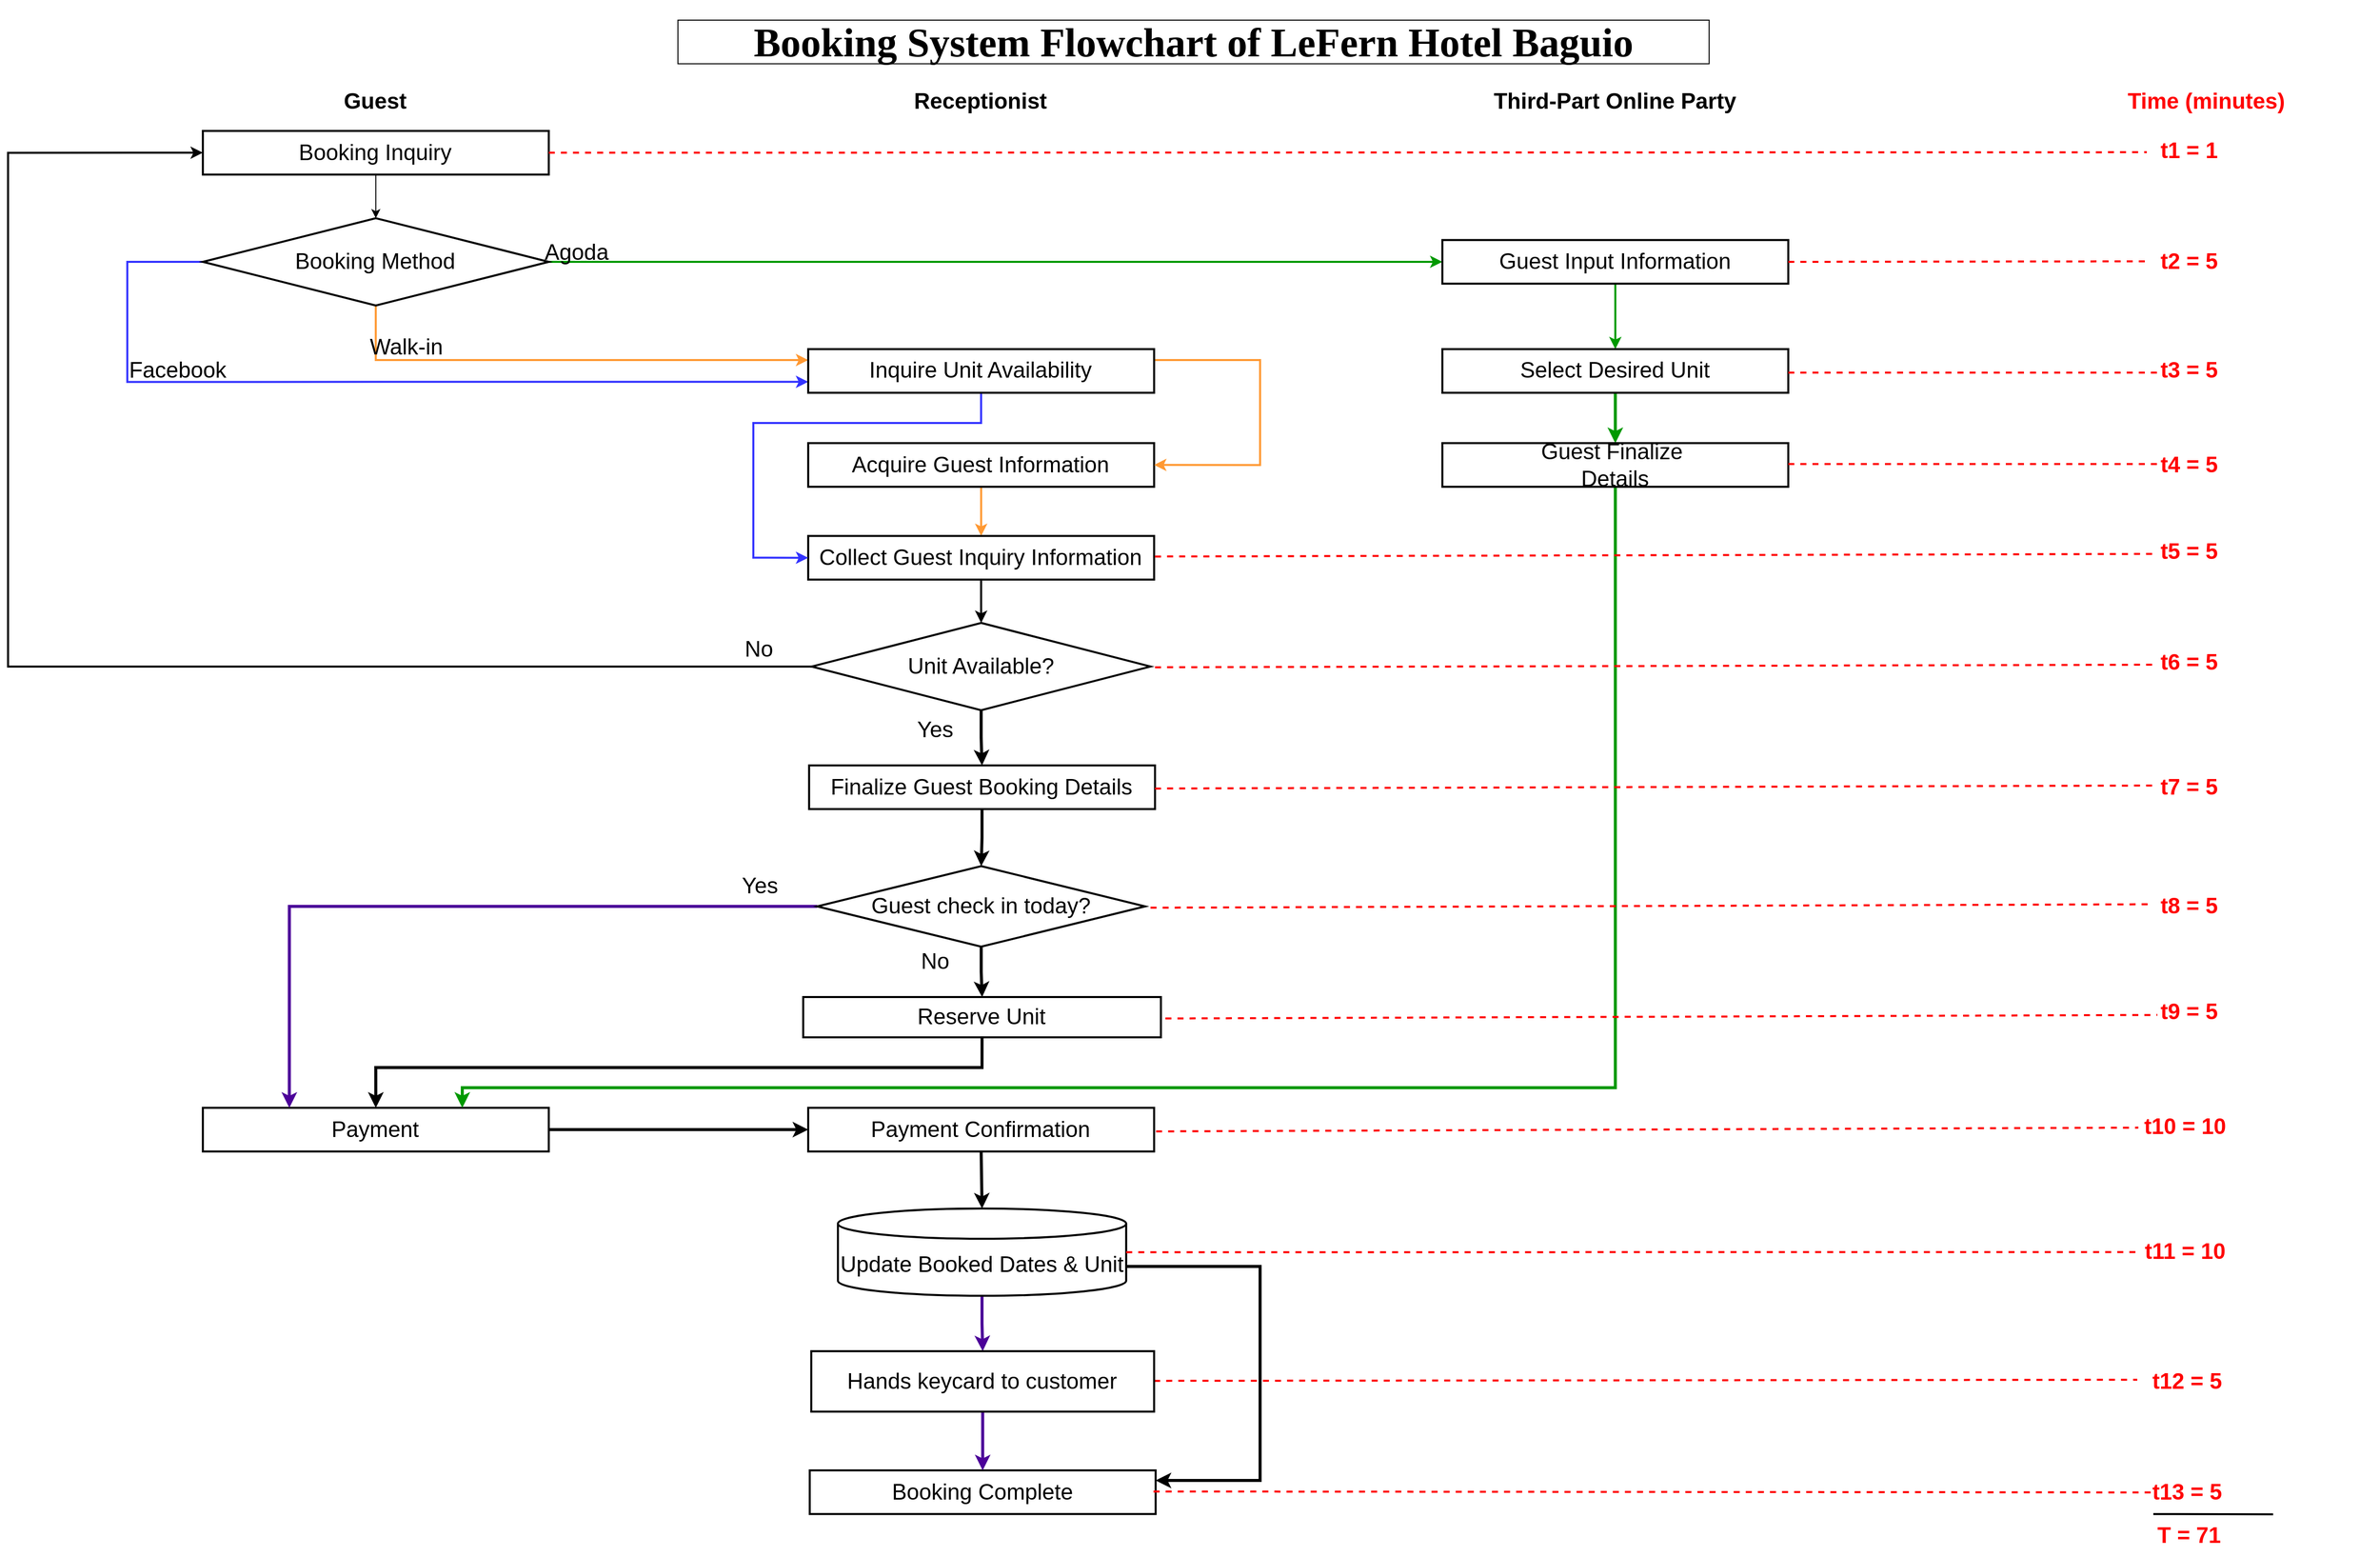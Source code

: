 <mxfile version="28.0.6">
  <diagram name="Page-1" id="Jzcs6xe4tkx_1wj60qTc">
    <mxGraphModel dx="3728" dy="3501" grid="1" gridSize="10" guides="1" tooltips="1" connect="1" arrows="1" fold="1" page="1" pageScale="1" pageWidth="827" pageHeight="1169" math="0" shadow="0">
      <root>
        <mxCell id="0" />
        <mxCell id="1" parent="0" />
        <mxCell id="qPNzb-0w08D9c8R-QPfm-122" value="" style="group;fontSize=22;" vertex="1" connectable="0" parent="1">
          <mxGeometry x="46" y="-1160" width="2354" height="1545" as="geometry" />
        </mxCell>
        <mxCell id="JCvha5B-mu45JHcWkv43-71" value="" style="edgeStyle=orthogonalEdgeStyle;rounded=0;orthogonalLoop=1;jettySize=auto;html=1;fontSize=22;strokeWidth=3;" parent="qPNzb-0w08D9c8R-QPfm-122" source="JCvha5B-mu45JHcWkv43-67" target="JCvha5B-mu45JHcWkv43-70" edge="1">
          <mxGeometry relative="1" as="geometry" />
        </mxCell>
        <mxCell id="JCvha5B-mu45JHcWkv43-67" value="Payment" style="whiteSpace=wrap;html=1;fontSize=22;container=0;strokeWidth=2;" parent="qPNzb-0w08D9c8R-QPfm-122" vertex="1">
          <mxGeometry x="193.416" y="1100" width="343.438" height="43.333" as="geometry" />
        </mxCell>
        <mxCell id="JCvha5B-mu45JHcWkv43-70" value="Payment Confirmation" style="whiteSpace=wrap;html=1;fontSize=22;container=0;strokeWidth=2;" parent="qPNzb-0w08D9c8R-QPfm-122" vertex="1">
          <mxGeometry x="794.432" y="1100" width="343.438" height="43.333" as="geometry" />
        </mxCell>
        <mxCell id="qPNzb-0w08D9c8R-QPfm-115" value="" style="edgeStyle=orthogonalEdgeStyle;rounded=0;orthogonalLoop=1;jettySize=auto;html=1;strokeColor=#4C0099;strokeWidth=3;fontSize=22;" edge="1" parent="qPNzb-0w08D9c8R-QPfm-122" source="JCvha5B-mu45JHcWkv43-72" target="qPNzb-0w08D9c8R-QPfm-114">
          <mxGeometry relative="1" as="geometry" />
        </mxCell>
        <mxCell id="qPNzb-0w08D9c8R-QPfm-117" style="edgeStyle=orthogonalEdgeStyle;rounded=0;orthogonalLoop=1;jettySize=auto;html=1;entryX=1;entryY=0.25;entryDx=0;entryDy=0;strokeWidth=3;exitX=1;exitY=0;exitDx=0;exitDy=57.5;exitPerimeter=0;fontSize=22;" edge="1" parent="qPNzb-0w08D9c8R-QPfm-122" source="JCvha5B-mu45JHcWkv43-72" target="JCvha5B-mu45JHcWkv43-74">
          <mxGeometry relative="1" as="geometry">
            <Array as="points">
              <mxPoint x="1243.114" y="1258" />
              <mxPoint x="1243.114" y="1470" />
              <mxPoint x="1139.522" y="1470" />
            </Array>
          </mxGeometry>
        </mxCell>
        <mxCell id="JCvha5B-mu45JHcWkv43-72" value="Update Booked Dates &amp;amp; Unit" style="shape=cylinder3;whiteSpace=wrap;html=1;boundedLbl=1;backgroundOutline=1;size=15;fontSize=22;container=0;strokeWidth=2;" parent="qPNzb-0w08D9c8R-QPfm-122" vertex="1">
          <mxGeometry x="823.94" y="1199.997" width="286.198" height="86.667" as="geometry" />
        </mxCell>
        <mxCell id="JCvha5B-mu45JHcWkv43-73" value="" style="edgeStyle=none;orthogonalLoop=1;jettySize=auto;html=1;rounded=0;entryX=0.5;entryY=0;entryDx=0;entryDy=0;entryPerimeter=0;exitX=0.5;exitY=1;exitDx=0;exitDy=0;fontSize=22;strokeWidth=3;" parent="qPNzb-0w08D9c8R-QPfm-122" source="JCvha5B-mu45JHcWkv43-70" target="JCvha5B-mu45JHcWkv43-72" edge="1">
          <mxGeometry width="80" relative="1" as="geometry">
            <mxPoint x="1262.174" y="1127.5" as="sourcePoint" />
            <mxPoint x="1491.133" y="1127.5" as="targetPoint" />
            <Array as="points" />
          </mxGeometry>
        </mxCell>
        <mxCell id="JCvha5B-mu45JHcWkv43-74" value="Booking Complete" style="whiteSpace=wrap;html=1;fontSize=22;container=0;strokeWidth=2;" parent="qPNzb-0w08D9c8R-QPfm-122" vertex="1">
          <mxGeometry x="795.951" y="1459.997" width="343.438" height="43.333" as="geometry" />
        </mxCell>
        <mxCell id="JCvha5B-mu45JHcWkv43-3" value="&lt;b style=&quot;font-family: &amp;quot;Times New Roman&amp;quot;; text-wrap-mode: nowrap;&quot;&gt;&lt;font&gt;Booking System Flowchart of LeFern Hotel Baguio&lt;/font&gt;&lt;/b&gt;" style="whiteSpace=wrap;html=1;fontSize=40;container=0;" parent="qPNzb-0w08D9c8R-QPfm-122" vertex="1">
          <mxGeometry x="665.1" y="20" width="1023.8" height="43.33" as="geometry" />
        </mxCell>
        <mxCell id="JCvha5B-mu45JHcWkv43-6" value="&lt;b&gt;Guest&lt;/b&gt;" style="whiteSpace=wrap;html=1;strokeColor=none;fillColor=none;fontSize=22;container=0;" parent="qPNzb-0w08D9c8R-QPfm-122" vertex="1">
          <mxGeometry x="193.416" y="90.003" width="343.438" height="21.667" as="geometry" />
        </mxCell>
        <mxCell id="JCvha5B-mu45JHcWkv43-7" value="&lt;b&gt;&lt;font style=&quot;color: light-dark(rgb(255, 0, 0), rgb(237, 237, 237));&quot;&gt;Time (minutes)&lt;/font&gt;&lt;/b&gt;" style="whiteSpace=wrap;html=1;strokeColor=none;fillColor=none;fontSize=22;container=0;" parent="qPNzb-0w08D9c8R-QPfm-122" vertex="1">
          <mxGeometry x="2010.562" y="90.003" width="343.438" height="21.667" as="geometry" />
        </mxCell>
        <mxCell id="JCvha5B-mu45JHcWkv43-8" value="&lt;b&gt;Receptionist&lt;/b&gt;" style="whiteSpace=wrap;html=1;strokeColor=none;fillColor=none;fontSize=22;container=0;" parent="qPNzb-0w08D9c8R-QPfm-122" vertex="1">
          <mxGeometry x="794.432" y="90.003" width="343.438" height="21.667" as="geometry" />
        </mxCell>
        <mxCell id="JCvha5B-mu45JHcWkv43-9" value="&lt;b&gt;Third-Part Online Party&lt;/b&gt;" style="whiteSpace=wrap;html=1;strokeColor=none;fillColor=none;fontSize=22;container=0;" parent="qPNzb-0w08D9c8R-QPfm-122" vertex="1">
          <mxGeometry x="1395.448" y="90.003" width="400.677" height="21.667" as="geometry" />
        </mxCell>
        <mxCell id="JCvha5B-mu45JHcWkv43-15" value="" style="edgeStyle=orthogonalEdgeStyle;rounded=0;orthogonalLoop=1;jettySize=auto;html=1;fontSize=22;" parent="qPNzb-0w08D9c8R-QPfm-122" source="JCvha5B-mu45JHcWkv43-11" target="JCvha5B-mu45JHcWkv43-14" edge="1">
          <mxGeometry relative="1" as="geometry" />
        </mxCell>
        <mxCell id="JCvha5B-mu45JHcWkv43-11" value="Booking Inquiry" style="whiteSpace=wrap;html=1;fontSize=22;container=0;strokeWidth=2;" parent="qPNzb-0w08D9c8R-QPfm-122" vertex="1">
          <mxGeometry x="193.416" y="130" width="343.438" height="43.333" as="geometry" />
        </mxCell>
        <mxCell id="JCvha5B-mu45JHcWkv43-17" value="" style="edgeStyle=orthogonalEdgeStyle;rounded=0;orthogonalLoop=1;jettySize=auto;html=1;fontSize=22;strokeColor=#009900;strokeWidth=2;" parent="qPNzb-0w08D9c8R-QPfm-122" source="JCvha5B-mu45JHcWkv43-14" target="JCvha5B-mu45JHcWkv43-16" edge="1">
          <mxGeometry relative="1" as="geometry" />
        </mxCell>
        <mxCell id="qPNzb-0w08D9c8R-QPfm-84" style="edgeStyle=orthogonalEdgeStyle;rounded=0;orthogonalLoop=1;jettySize=auto;html=1;entryX=0;entryY=0.75;entryDx=0;entryDy=0;strokeColor=#3333FF;strokeWidth=2;fontSize=22;" edge="1" parent="qPNzb-0w08D9c8R-QPfm-122" source="JCvha5B-mu45JHcWkv43-14" target="JCvha5B-mu45JHcWkv43-33">
          <mxGeometry relative="1" as="geometry">
            <Array as="points">
              <mxPoint x="118.392" y="260" />
              <mxPoint x="118.392" y="379" />
            </Array>
          </mxGeometry>
        </mxCell>
        <mxCell id="qPNzb-0w08D9c8R-QPfm-85" style="edgeStyle=orthogonalEdgeStyle;rounded=0;orthogonalLoop=1;jettySize=auto;html=1;entryX=0;entryY=0.25;entryDx=0;entryDy=0;strokeColor=light-dark(#FF9933,#EDEDED);strokeWidth=2;fontSize=22;" edge="1" parent="qPNzb-0w08D9c8R-QPfm-122" source="JCvha5B-mu45JHcWkv43-14" target="JCvha5B-mu45JHcWkv43-33">
          <mxGeometry relative="1" as="geometry">
            <Array as="points">
              <mxPoint x="365.535" y="357" />
            </Array>
          </mxGeometry>
        </mxCell>
        <mxCell id="JCvha5B-mu45JHcWkv43-14" value="Booking Method" style="rhombus;whiteSpace=wrap;html=1;fontSize=22;container=0;strokeWidth=2;" parent="qPNzb-0w08D9c8R-QPfm-122" vertex="1">
          <mxGeometry x="193.416" y="216.667" width="343.438" height="86.667" as="geometry" />
        </mxCell>
        <mxCell id="JCvha5B-mu45JHcWkv43-19" value="" style="edgeStyle=orthogonalEdgeStyle;rounded=0;orthogonalLoop=1;jettySize=auto;html=1;fontSize=22;strokeWidth=2;strokeColor=#009900;" parent="qPNzb-0w08D9c8R-QPfm-122" source="JCvha5B-mu45JHcWkv43-16" target="JCvha5B-mu45JHcWkv43-18" edge="1">
          <mxGeometry relative="1" as="geometry" />
        </mxCell>
        <mxCell id="JCvha5B-mu45JHcWkv43-16" value="Guest Input Information" style="whiteSpace=wrap;html=1;fontSize=22;container=0;strokeWidth=2;" parent="qPNzb-0w08D9c8R-QPfm-122" vertex="1">
          <mxGeometry x="1424.068" y="238.333" width="343.438" height="43.333" as="geometry" />
        </mxCell>
        <mxCell id="JCvha5B-mu45JHcWkv43-21" value="" style="edgeStyle=orthogonalEdgeStyle;rounded=0;orthogonalLoop=1;jettySize=auto;html=1;fontSize=22;strokeWidth=3;strokeColor=#009900;" parent="qPNzb-0w08D9c8R-QPfm-122" source="JCvha5B-mu45JHcWkv43-18" target="JCvha5B-mu45JHcWkv43-20" edge="1">
          <mxGeometry relative="1" as="geometry" />
        </mxCell>
        <mxCell id="JCvha5B-mu45JHcWkv43-18" value="Select Desired Unit" style="whiteSpace=wrap;html=1;fontSize=22;container=0;strokeWidth=2;" parent="qPNzb-0w08D9c8R-QPfm-122" vertex="1">
          <mxGeometry x="1424.068" y="346.667" width="343.438" height="43.333" as="geometry" />
        </mxCell>
        <mxCell id="qPNzb-0w08D9c8R-QPfm-92" style="edgeStyle=orthogonalEdgeStyle;rounded=0;orthogonalLoop=1;jettySize=auto;html=1;entryX=0.75;entryY=0;entryDx=0;entryDy=0;strokeWidth=3;strokeColor=#009900;fontSize=22;" edge="1" parent="qPNzb-0w08D9c8R-QPfm-122" source="JCvha5B-mu45JHcWkv43-20" target="JCvha5B-mu45JHcWkv43-67">
          <mxGeometry relative="1" as="geometry">
            <Array as="points">
              <mxPoint x="1595.33" y="1080" />
              <mxPoint x="451.369" y="1080" />
            </Array>
          </mxGeometry>
        </mxCell>
        <mxCell id="JCvha5B-mu45JHcWkv43-20" value="Guest Finalize&amp;nbsp;&lt;div&gt;Details&lt;/div&gt;" style="whiteSpace=wrap;html=1;fontSize=22;container=0;strokeWidth=2;" parent="qPNzb-0w08D9c8R-QPfm-122" vertex="1">
          <mxGeometry x="1424.068" y="440.003" width="343.438" height="43.333" as="geometry" />
        </mxCell>
        <mxCell id="JCvha5B-mu45JHcWkv43-27" value="Agoda" style="text;html=1;align=center;verticalAlign=middle;resizable=0;points=[];autosize=1;strokeColor=none;fillColor=none;fontSize=22;container=0;" parent="qPNzb-0w08D9c8R-QPfm-122" vertex="1">
          <mxGeometry x="519.454" y="231.167" width="90" height="40" as="geometry" />
        </mxCell>
        <mxCell id="JCvha5B-mu45JHcWkv43-28" value="Walk-in" style="text;html=1;align=center;verticalAlign=middle;resizable=0;points=[];autosize=1;strokeColor=none;fillColor=none;fontSize=22;container=0;" parent="qPNzb-0w08D9c8R-QPfm-122" vertex="1">
          <mxGeometry x="345.175" y="325.003" width="100" height="40" as="geometry" />
        </mxCell>
        <mxCell id="JCvha5B-mu45JHcWkv43-35" value="Facebook" style="text;html=1;align=center;verticalAlign=middle;resizable=0;points=[];autosize=1;strokeColor=none;fillColor=none;fontSize=22;container=0;" parent="qPNzb-0w08D9c8R-QPfm-122" vertex="1">
          <mxGeometry x="108.389" y="348.33" width="120" height="40" as="geometry" />
        </mxCell>
        <mxCell id="JCvha5B-mu45JHcWkv43-42" value="" style="edgeStyle=orthogonalEdgeStyle;rounded=0;orthogonalLoop=1;jettySize=auto;html=1;fontSize=22;strokeWidth=2;strokeColor=#FF9933;" parent="qPNzb-0w08D9c8R-QPfm-122" source="JCvha5B-mu45JHcWkv43-36" target="JCvha5B-mu45JHcWkv43-41" edge="1">
          <mxGeometry relative="1" as="geometry" />
        </mxCell>
        <mxCell id="JCvha5B-mu45JHcWkv43-36" value="Acquire Guest Information" style="whiteSpace=wrap;html=1;fontSize=22;container=0;strokeWidth=2;" parent="qPNzb-0w08D9c8R-QPfm-122" vertex="1">
          <mxGeometry x="794.432" y="440" width="343.438" height="43.333" as="geometry" />
        </mxCell>
        <mxCell id="JCvha5B-mu45JHcWkv43-56" value="" style="edgeStyle=orthogonalEdgeStyle;rounded=0;orthogonalLoop=1;jettySize=auto;html=1;fontSize=22;strokeWidth=2;" parent="qPNzb-0w08D9c8R-QPfm-122" source="JCvha5B-mu45JHcWkv43-41" target="JCvha5B-mu45JHcWkv43-55" edge="1">
          <mxGeometry relative="1" as="geometry" />
        </mxCell>
        <mxCell id="JCvha5B-mu45JHcWkv43-41" value="Collect Guest Inquiry Information" style="whiteSpace=wrap;html=1;fontSize=22;container=0;strokeWidth=2;" parent="qPNzb-0w08D9c8R-QPfm-122" vertex="1">
          <mxGeometry x="794.432" y="532.167" width="343.438" height="43.333" as="geometry" />
        </mxCell>
        <mxCell id="qPNzb-0w08D9c8R-QPfm-86" style="edgeStyle=orthogonalEdgeStyle;rounded=0;orthogonalLoop=1;jettySize=auto;html=1;entryX=0;entryY=0.5;entryDx=0;entryDy=0;strokeWidth=2;strokeColor=#3333FF;fontSize=22;" edge="1" parent="qPNzb-0w08D9c8R-QPfm-122" source="JCvha5B-mu45JHcWkv43-33" target="JCvha5B-mu45JHcWkv43-41">
          <mxGeometry relative="1" as="geometry">
            <Array as="points">
              <mxPoint x="966.373" y="420" />
              <mxPoint x="739.949" y="420" />
              <mxPoint x="739.949" y="554" />
            </Array>
          </mxGeometry>
        </mxCell>
        <mxCell id="qPNzb-0w08D9c8R-QPfm-87" style="edgeStyle=orthogonalEdgeStyle;rounded=0;orthogonalLoop=1;jettySize=auto;html=1;exitX=1;exitY=0.25;exitDx=0;exitDy=0;entryX=1;entryY=0.5;entryDx=0;entryDy=0;strokeColor=light-dark(#FF9933,#EDEDED);strokeWidth=2;fontSize=22;" edge="1" parent="qPNzb-0w08D9c8R-QPfm-122" source="JCvha5B-mu45JHcWkv43-33" target="JCvha5B-mu45JHcWkv43-36">
          <mxGeometry relative="1" as="geometry">
            <Array as="points">
              <mxPoint x="1243.114" y="358" />
              <mxPoint x="1243.114" y="462" />
            </Array>
          </mxGeometry>
        </mxCell>
        <mxCell id="JCvha5B-mu45JHcWkv43-33" value="Inquire Unit Availability" style="whiteSpace=wrap;html=1;fontSize=22;container=0;strokeWidth=2;" parent="qPNzb-0w08D9c8R-QPfm-122" vertex="1">
          <mxGeometry x="794.432" y="346.663" width="343.438" height="43.333" as="geometry" />
        </mxCell>
        <mxCell id="JCvha5B-mu45JHcWkv43-64" value="" style="edgeStyle=orthogonalEdgeStyle;rounded=0;orthogonalLoop=1;jettySize=auto;html=1;fontSize=22;strokeWidth=3;" parent="qPNzb-0w08D9c8R-QPfm-122" source="JCvha5B-mu45JHcWkv43-55" target="JCvha5B-mu45JHcWkv43-63" edge="1">
          <mxGeometry relative="1" as="geometry" />
        </mxCell>
        <mxCell id="qPNzb-0w08D9c8R-QPfm-94" style="edgeStyle=orthogonalEdgeStyle;rounded=0;orthogonalLoop=1;jettySize=auto;html=1;entryX=0;entryY=0.5;entryDx=0;entryDy=0;strokeWidth=2;fontSize=22;" edge="1" parent="qPNzb-0w08D9c8R-QPfm-122" source="JCvha5B-mu45JHcWkv43-55" target="JCvha5B-mu45JHcWkv43-11">
          <mxGeometry relative="1" as="geometry">
            <Array as="points">
              <mxPoint y="661" />
              <mxPoint y="152" />
            </Array>
          </mxGeometry>
        </mxCell>
        <mxCell id="JCvha5B-mu45JHcWkv43-55" value="Unit Available?" style="rhombus;whiteSpace=wrap;html=1;fontSize=22;container=0;strokeWidth=2;" parent="qPNzb-0w08D9c8R-QPfm-122" vertex="1">
          <mxGeometry x="798.009" y="618.503" width="336.283" height="86.667" as="geometry" />
        </mxCell>
        <mxCell id="qPNzb-0w08D9c8R-QPfm-3" value="" style="edgeStyle=orthogonalEdgeStyle;rounded=0;orthogonalLoop=1;jettySize=auto;html=1;fontSize=22;strokeWidth=3;" edge="1" parent="qPNzb-0w08D9c8R-QPfm-122" source="JCvha5B-mu45JHcWkv43-63" target="qPNzb-0w08D9c8R-QPfm-2">
          <mxGeometry relative="1" as="geometry" />
        </mxCell>
        <mxCell id="JCvha5B-mu45JHcWkv43-63" value="Finalize Guest Booking Details" style="whiteSpace=wrap;html=1;fontSize=22;container=0;strokeWidth=2;" parent="qPNzb-0w08D9c8R-QPfm-122" vertex="1">
          <mxGeometry x="795.32" y="760.003" width="343.438" height="43.333" as="geometry" />
        </mxCell>
        <mxCell id="JCvha5B-mu45JHcWkv43-65" value="Yes" style="text;html=1;align=center;verticalAlign=middle;resizable=0;points=[];autosize=1;strokeColor=none;fillColor=none;fontSize=22;container=0;" parent="qPNzb-0w08D9c8R-QPfm-122" vertex="1">
          <mxGeometry x="890.343" y="705" width="60" height="40" as="geometry" />
        </mxCell>
        <mxCell id="xt7HUY4mWSCbLze2-TeH-1" value="" style="endArrow=none;dashed=1;html=1;rounded=0;strokeColor=#FF0000;fontSize=22;strokeWidth=2;entryX=-0.025;entryY=0.519;entryDx=0;entryDy=0;entryPerimeter=0;" parent="qPNzb-0w08D9c8R-QPfm-122" edge="1" target="xt7HUY4mWSCbLze2-TeH-2">
          <mxGeometry width="50" height="50" relative="1" as="geometry">
            <mxPoint x="536.853" y="151.667" as="sourcePoint" />
            <mxPoint x="2139.563" y="151.667" as="targetPoint" />
          </mxGeometry>
        </mxCell>
        <mxCell id="xt7HUY4mWSCbLze2-TeH-2" value="t1 = 1" style="text;html=1;align=center;verticalAlign=middle;resizable=0;points=[];autosize=1;strokeColor=none;fillColor=none;fontColor=#FF0000;fontSize=22;container=0;fontStyle=1" parent="qPNzb-0w08D9c8R-QPfm-122" vertex="1">
          <mxGeometry x="2125.488" y="130.417" width="80" height="40" as="geometry" />
        </mxCell>
        <mxCell id="qPNzb-0w08D9c8R-QPfm-4" style="edgeStyle=orthogonalEdgeStyle;rounded=0;orthogonalLoop=1;jettySize=auto;html=1;entryX=0.25;entryY=0;entryDx=0;entryDy=0;fontSize=22;strokeWidth=3;strokeColor=#4C0099;" edge="1" parent="qPNzb-0w08D9c8R-QPfm-122" source="qPNzb-0w08D9c8R-QPfm-2" target="JCvha5B-mu45JHcWkv43-67">
          <mxGeometry relative="1" as="geometry" />
        </mxCell>
        <mxCell id="qPNzb-0w08D9c8R-QPfm-5" value="Yes" style="edgeLabel;html=1;align=center;verticalAlign=middle;resizable=0;points=[];fontSize=22;" vertex="1" connectable="0" parent="qPNzb-0w08D9c8R-QPfm-4">
          <mxGeometry x="-0.587" y="1" relative="1" as="geometry">
            <mxPoint x="92" y="-21" as="offset" />
          </mxGeometry>
        </mxCell>
        <mxCell id="qPNzb-0w08D9c8R-QPfm-7" value="" style="edgeStyle=orthogonalEdgeStyle;rounded=0;orthogonalLoop=1;jettySize=auto;html=1;fontSize=22;strokeWidth=3;" edge="1" parent="qPNzb-0w08D9c8R-QPfm-122" source="qPNzb-0w08D9c8R-QPfm-2" target="qPNzb-0w08D9c8R-QPfm-6">
          <mxGeometry relative="1" as="geometry" />
        </mxCell>
        <mxCell id="qPNzb-0w08D9c8R-QPfm-2" value="Guest check in today?" style="rhombus;whiteSpace=wrap;html=1;fontSize=22;strokeWidth=2;" vertex="1" parent="qPNzb-0w08D9c8R-QPfm-122">
          <mxGeometry x="803.363" y="860" width="325.578" height="80" as="geometry" />
        </mxCell>
        <mxCell id="qPNzb-0w08D9c8R-QPfm-9" style="edgeStyle=orthogonalEdgeStyle;rounded=0;orthogonalLoop=1;jettySize=auto;html=1;entryX=0.5;entryY=0;entryDx=0;entryDy=0;exitX=0.5;exitY=1;exitDx=0;exitDy=0;fontSize=22;strokeWidth=3;" edge="1" parent="qPNzb-0w08D9c8R-QPfm-122" source="qPNzb-0w08D9c8R-QPfm-6" target="JCvha5B-mu45JHcWkv43-67">
          <mxGeometry relative="1" as="geometry">
            <Array as="points">
              <mxPoint x="967.853" y="1060" />
              <mxPoint x="365.535" y="1060" />
            </Array>
          </mxGeometry>
        </mxCell>
        <mxCell id="qPNzb-0w08D9c8R-QPfm-6" value="Reserve Unit" style="whiteSpace=wrap;html=1;fontSize=22;strokeWidth=2;" vertex="1" parent="qPNzb-0w08D9c8R-QPfm-122">
          <mxGeometry x="789.452" y="990" width="355.176" height="40" as="geometry" />
        </mxCell>
        <mxCell id="qPNzb-0w08D9c8R-QPfm-8" value="No" style="text;html=1;align=center;verticalAlign=middle;resizable=0;points=[];autosize=1;strokeColor=none;fillColor=none;fontSize=22;" vertex="1" parent="qPNzb-0w08D9c8R-QPfm-122">
          <mxGeometry x="895.338" y="935" width="50" height="40" as="geometry" />
        </mxCell>
        <mxCell id="qPNzb-0w08D9c8R-QPfm-11" value="" style="endArrow=none;dashed=1;html=1;rounded=0;exitX=1;exitY=0.5;exitDx=0;exitDy=0;fontColor=#FF0000;strokeColor=light-dark(#ff0000, #ededed);fontSize=22;strokeWidth=2;entryX=-0.004;entryY=0.487;entryDx=0;entryDy=0;entryPerimeter=0;" edge="1" parent="qPNzb-0w08D9c8R-QPfm-122" source="JCvha5B-mu45JHcWkv43-16" target="qPNzb-0w08D9c8R-QPfm-81">
          <mxGeometry width="50" height="50" relative="1" as="geometry">
            <mxPoint x="1766.998" y="260" as="sourcePoint" />
            <mxPoint x="2136.973" y="260" as="targetPoint" />
          </mxGeometry>
        </mxCell>
        <mxCell id="qPNzb-0w08D9c8R-QPfm-81" value="&lt;b&gt;t2 = 5&lt;/b&gt;" style="text;html=1;align=center;verticalAlign=middle;resizable=0;points=[];autosize=1;strokeColor=none;fillColor=none;fontColor=#FF0000;fontSize=22;container=0;" vertex="1" parent="qPNzb-0w08D9c8R-QPfm-122">
          <mxGeometry x="2125.491" y="240" width="80" height="40" as="geometry" />
        </mxCell>
        <mxCell id="qPNzb-0w08D9c8R-QPfm-82" value="" style="endArrow=none;dashed=1;html=1;rounded=0;exitX=1;exitY=0.5;exitDx=0;exitDy=0;fontColor=#FF0000;strokeColor=light-dark(#ff0000, #ededed);fontSize=22;strokeWidth=2;" edge="1" parent="qPNzb-0w08D9c8R-QPfm-122">
          <mxGeometry width="50" height="50" relative="1" as="geometry">
            <mxPoint x="1767.502" y="370" as="sourcePoint" />
            <mxPoint x="2137.476" y="370" as="targetPoint" />
          </mxGeometry>
        </mxCell>
        <mxCell id="qPNzb-0w08D9c8R-QPfm-83" value="&lt;b&gt;t3 = 5&lt;/b&gt;" style="text;html=1;align=center;verticalAlign=middle;resizable=0;points=[];autosize=1;strokeColor=none;fillColor=none;fontColor=#FF0000;fontSize=22;container=0;" vertex="1" parent="qPNzb-0w08D9c8R-QPfm-122">
          <mxGeometry x="2125.491" y="348.33" width="80" height="40" as="geometry" />
        </mxCell>
        <mxCell id="JCvha5B-mu45JHcWkv43-62" value="No" style="text;html=1;align=center;verticalAlign=middle;resizable=0;points=[];autosize=1;strokeColor=none;fillColor=none;fontSize=22;container=0;" parent="qPNzb-0w08D9c8R-QPfm-122" vertex="1">
          <mxGeometry x="720.443" y="624.997" width="50" height="40" as="geometry" />
        </mxCell>
        <mxCell id="qPNzb-0w08D9c8R-QPfm-95" value="" style="endArrow=none;dashed=1;html=1;rounded=0;exitX=1;exitY=0.5;exitDx=0;exitDy=0;fontColor=#FF0000;strokeColor=light-dark(#ff0000, #ededed);fontSize=22;strokeWidth=2;" edge="1" parent="qPNzb-0w08D9c8R-QPfm-122">
          <mxGeometry width="50" height="50" relative="1" as="geometry">
            <mxPoint x="1767.502" y="460.76" as="sourcePoint" />
            <mxPoint x="2137.476" y="460.76" as="targetPoint" />
          </mxGeometry>
        </mxCell>
        <mxCell id="qPNzb-0w08D9c8R-QPfm-96" value="&lt;b&gt;t4 = 5&lt;/b&gt;" style="text;html=1;align=center;verticalAlign=middle;resizable=0;points=[];autosize=1;strokeColor=none;fillColor=none;fontColor=#FF0000;fontSize=22;container=0;" vertex="1" parent="qPNzb-0w08D9c8R-QPfm-122">
          <mxGeometry x="2125.491" y="442" width="80" height="40" as="geometry" />
        </mxCell>
        <mxCell id="qPNzb-0w08D9c8R-QPfm-97" value="" style="endArrow=none;dashed=1;html=1;rounded=0;exitX=1;exitY=0.5;exitDx=0;exitDy=0;fontColor=#FF0000;strokeColor=light-dark(#ff0000, #ededed);fontSize=22;strokeWidth=2;entryX=0.106;entryY=0.554;entryDx=0;entryDy=0;entryPerimeter=0;" edge="1" parent="qPNzb-0w08D9c8R-QPfm-122" target="qPNzb-0w08D9c8R-QPfm-98">
          <mxGeometry width="50" height="50" relative="1" as="geometry">
            <mxPoint x="1138.752" y="552.58" as="sourcePoint" />
            <mxPoint x="2145.852" y="550" as="targetPoint" />
          </mxGeometry>
        </mxCell>
        <mxCell id="qPNzb-0w08D9c8R-QPfm-98" value="&lt;b&gt;t5 = 5&lt;/b&gt;" style="text;html=1;align=center;verticalAlign=middle;resizable=0;points=[];autosize=1;strokeColor=none;fillColor=none;fontColor=#FF0000;fontSize=22;container=0;" vertex="1" parent="qPNzb-0w08D9c8R-QPfm-122">
          <mxGeometry x="2125.491" y="527.83" width="80" height="40" as="geometry" />
        </mxCell>
        <mxCell id="qPNzb-0w08D9c8R-QPfm-99" value="" style="endArrow=none;dashed=1;html=1;rounded=0;exitX=1;exitY=0.5;exitDx=0;exitDy=0;fontColor=#FF0000;strokeColor=light-dark(#ff0000, #ededed);fontSize=22;strokeWidth=2;entryX=0.106;entryY=0.55;entryDx=0;entryDy=0;entryPerimeter=0;" edge="1" parent="qPNzb-0w08D9c8R-QPfm-122" target="qPNzb-0w08D9c8R-QPfm-100">
          <mxGeometry width="50" height="50" relative="1" as="geometry">
            <mxPoint x="1138.752" y="662.58" as="sourcePoint" />
            <mxPoint x="2124" y="660" as="targetPoint" />
          </mxGeometry>
        </mxCell>
        <mxCell id="qPNzb-0w08D9c8R-QPfm-100" value="&lt;b&gt;t6 = 5&lt;/b&gt;" style="text;html=1;align=center;verticalAlign=middle;resizable=0;points=[];autosize=1;strokeColor=none;fillColor=none;fontColor=#FF0000;fontSize=22;container=0;" vertex="1" parent="qPNzb-0w08D9c8R-QPfm-122">
          <mxGeometry x="2125.491" y="638" width="80" height="40" as="geometry" />
        </mxCell>
        <mxCell id="qPNzb-0w08D9c8R-QPfm-101" value="" style="endArrow=none;dashed=1;html=1;rounded=0;exitX=1;exitY=0.5;exitDx=0;exitDy=0;fontColor=#FF0000;strokeColor=light-dark(#ff0000, #ededed);fontSize=22;strokeWidth=2;entryX=0.106;entryY=0.458;entryDx=0;entryDy=0;entryPerimeter=0;" edge="1" parent="qPNzb-0w08D9c8R-QPfm-122" target="qPNzb-0w08D9c8R-QPfm-102">
          <mxGeometry width="50" height="50" relative="1" as="geometry">
            <mxPoint x="1138.752" y="782.96" as="sourcePoint" />
            <mxPoint x="2145.852" y="780.38" as="targetPoint" />
          </mxGeometry>
        </mxCell>
        <mxCell id="qPNzb-0w08D9c8R-QPfm-102" value="&lt;b&gt;t7 = 5&lt;/b&gt;" style="text;html=1;align=center;verticalAlign=middle;resizable=0;points=[];autosize=1;strokeColor=none;fillColor=none;fontColor=#FF0000;fontSize=22;container=0;" vertex="1" parent="qPNzb-0w08D9c8R-QPfm-122">
          <mxGeometry x="2125.491" y="761.67" width="80" height="40" as="geometry" />
        </mxCell>
        <mxCell id="qPNzb-0w08D9c8R-QPfm-103" value="" style="endArrow=none;dashed=1;html=1;rounded=0;exitX=1;exitY=0.5;exitDx=0;exitDy=0;fontColor=#FF0000;strokeColor=light-dark(#ff0000, #ededed);fontSize=22;strokeWidth=2;entryX=0.036;entryY=0.447;entryDx=0;entryDy=0;entryPerimeter=0;" edge="1" parent="qPNzb-0w08D9c8R-QPfm-122" target="qPNzb-0w08D9c8R-QPfm-104">
          <mxGeometry width="50" height="50" relative="1" as="geometry">
            <mxPoint x="1134.298" y="901.29" as="sourcePoint" />
            <mxPoint x="2141.398" y="898.71" as="targetPoint" />
          </mxGeometry>
        </mxCell>
        <mxCell id="qPNzb-0w08D9c8R-QPfm-104" value="&lt;b&gt;t8 = 5&lt;/b&gt;" style="text;html=1;align=center;verticalAlign=middle;resizable=0;points=[];autosize=1;strokeColor=none;fillColor=none;fontColor=#FF0000;fontSize=22;container=0;" vertex="1" parent="qPNzb-0w08D9c8R-QPfm-122">
          <mxGeometry x="2125.491" y="880" width="80" height="40" as="geometry" />
        </mxCell>
        <mxCell id="qPNzb-0w08D9c8R-QPfm-105" value="" style="endArrow=none;dashed=1;html=1;rounded=0;exitX=1;exitY=0.5;exitDx=0;exitDy=0;fontColor=#FF0000;strokeColor=light-dark(#ff0000, #ededed);fontSize=22;strokeWidth=2;entryX=0.106;entryY=0.57;entryDx=0;entryDy=0;entryPerimeter=0;" edge="1" parent="qPNzb-0w08D9c8R-QPfm-122" target="qPNzb-0w08D9c8R-QPfm-106">
          <mxGeometry width="50" height="50" relative="1" as="geometry">
            <mxPoint x="1149.067" y="1011.29" as="sourcePoint" />
            <mxPoint x="2140.525" y="1007.82" as="targetPoint" />
          </mxGeometry>
        </mxCell>
        <mxCell id="qPNzb-0w08D9c8R-QPfm-106" value="&lt;b&gt;t9 = 5&lt;/b&gt;" style="text;html=1;align=center;verticalAlign=middle;resizable=0;points=[];autosize=1;strokeColor=none;fillColor=none;fontColor=#FF0000;fontSize=22;container=0;" vertex="1" parent="qPNzb-0w08D9c8R-QPfm-122">
          <mxGeometry x="2125.491" y="985" width="80" height="40" as="geometry" />
        </mxCell>
        <mxCell id="qPNzb-0w08D9c8R-QPfm-107" value="" style="endArrow=none;dashed=1;html=1;rounded=0;exitX=1;exitY=0.5;exitDx=0;exitDy=0;fontColor=#FF0000;strokeColor=light-dark(#ff0000, #ededed);fontSize=22;strokeWidth=2;entryX=0.044;entryY=0.517;entryDx=0;entryDy=0;entryPerimeter=0;" edge="1" parent="qPNzb-0w08D9c8R-QPfm-122" target="qPNzb-0w08D9c8R-QPfm-108">
          <mxGeometry width="50" height="50" relative="1" as="geometry">
            <mxPoint x="1139.788" y="1123.4" as="sourcePoint" />
            <mxPoint x="2145.852" y="1120" as="targetPoint" />
          </mxGeometry>
        </mxCell>
        <mxCell id="qPNzb-0w08D9c8R-QPfm-108" value="&lt;b&gt;t10 = 10&lt;/b&gt;" style="text;html=1;align=center;verticalAlign=middle;resizable=0;points=[];autosize=1;strokeColor=none;fillColor=none;fontColor=#FF0000;fontSize=22;container=0;" vertex="1" parent="qPNzb-0w08D9c8R-QPfm-122">
          <mxGeometry x="2110.692" y="1099" width="100" height="40" as="geometry" />
        </mxCell>
        <mxCell id="qPNzb-0w08D9c8R-QPfm-109" value="" style="endArrow=none;dashed=1;html=1;rounded=0;exitX=1;exitY=0.5;exitDx=0;exitDy=0;fontColor=#FF0000;strokeColor=light-dark(#ff0000, #ededed);fontSize=22;strokeWidth=2;exitPerimeter=0;entryX=0.02;entryY=0.499;entryDx=0;entryDy=0;entryPerimeter=0;" edge="1" parent="qPNzb-0w08D9c8R-QPfm-122" source="JCvha5B-mu45JHcWkv43-72" target="qPNzb-0w08D9c8R-QPfm-110">
          <mxGeometry width="50" height="50" relative="1" as="geometry">
            <mxPoint x="1126.41" y="1245.03" as="sourcePoint" />
            <mxPoint x="2131.971" y="1243.436" as="targetPoint" />
          </mxGeometry>
        </mxCell>
        <mxCell id="qPNzb-0w08D9c8R-QPfm-110" value="&lt;b&gt;t11 = 10&lt;/b&gt;" style="text;html=1;align=center;verticalAlign=middle;resizable=0;points=[];autosize=1;strokeColor=none;fillColor=none;fontColor=#FF0000;fontSize=22;container=0;" vertex="1" parent="qPNzb-0w08D9c8R-QPfm-122">
          <mxGeometry x="2110.692" y="1223.33" width="100" height="40" as="geometry" />
        </mxCell>
        <mxCell id="qPNzb-0w08D9c8R-QPfm-111" value="" style="endArrow=none;dashed=1;html=1;rounded=0;exitX=1;exitY=0.5;exitDx=0;exitDy=0;fontColor=#FF0000;strokeColor=light-dark(#ff0000, #ededed);fontSize=22;strokeWidth=2;exitPerimeter=0;" edge="1" parent="qPNzb-0w08D9c8R-QPfm-122">
          <mxGeometry width="50" height="50" relative="1" as="geometry">
            <mxPoint x="1137.864" y="1371.08" as="sourcePoint" />
            <mxPoint x="2114" y="1370" as="targetPoint" />
          </mxGeometry>
        </mxCell>
        <mxCell id="qPNzb-0w08D9c8R-QPfm-112" value="&lt;b&gt;t12 = 5&lt;/b&gt;" style="text;html=1;align=center;verticalAlign=middle;resizable=0;points=[];autosize=1;strokeColor=none;fillColor=none;fontColor=#FF0000;fontSize=22;container=0;" vertex="1" parent="qPNzb-0w08D9c8R-QPfm-122">
          <mxGeometry x="2118.091" y="1351.66" width="90" height="40" as="geometry" />
        </mxCell>
        <mxCell id="qPNzb-0w08D9c8R-QPfm-116" style="edgeStyle=orthogonalEdgeStyle;rounded=0;orthogonalLoop=1;jettySize=auto;html=1;entryX=0.5;entryY=0;entryDx=0;entryDy=0;strokeWidth=3;strokeColor=#4C0099;fontSize=22;" edge="1" parent="qPNzb-0w08D9c8R-QPfm-122" source="qPNzb-0w08D9c8R-QPfm-114" target="JCvha5B-mu45JHcWkv43-74">
          <mxGeometry relative="1" as="geometry" />
        </mxCell>
        <mxCell id="qPNzb-0w08D9c8R-QPfm-114" value="Hands keycard to customer" style="whiteSpace=wrap;html=1;fontSize=22;strokeWidth=2;" vertex="1" parent="qPNzb-0w08D9c8R-QPfm-122">
          <mxGeometry x="797.488" y="1341.66" width="340.377" height="60" as="geometry" />
        </mxCell>
        <mxCell id="qPNzb-0w08D9c8R-QPfm-118" value="" style="endArrow=none;dashed=1;html=1;rounded=0;exitX=1;exitY=0.5;exitDx=0;exitDy=0;fontColor=#FF0000;strokeColor=light-dark(#ff0000, #ededed);fontSize=22;strokeWidth=2;exitPerimeter=0;" edge="1" parent="qPNzb-0w08D9c8R-QPfm-122">
          <mxGeometry width="50" height="50" relative="1" as="geometry">
            <mxPoint x="1137.302" y="1480.95" as="sourcePoint" />
            <mxPoint x="2130.491" y="1481.87" as="targetPoint" />
          </mxGeometry>
        </mxCell>
        <mxCell id="qPNzb-0w08D9c8R-QPfm-119" value="&lt;b&gt;t13 = 5&lt;/b&gt;" style="text;html=1;align=center;verticalAlign=middle;resizable=0;points=[];autosize=1;strokeColor=none;fillColor=none;fontColor=#FF0000;fontSize=22;container=0;" vertex="1" parent="qPNzb-0w08D9c8R-QPfm-122">
          <mxGeometry x="2118.091" y="1461.66" width="90" height="40" as="geometry" />
        </mxCell>
        <mxCell id="qPNzb-0w08D9c8R-QPfm-120" value="&lt;b&gt;T = 71&lt;/b&gt;" style="text;html=1;align=center;verticalAlign=middle;resizable=0;points=[];autosize=1;strokeColor=none;fillColor=none;fontColor=#FF0000;fontSize=22;container=0;" vertex="1" parent="qPNzb-0w08D9c8R-QPfm-122">
          <mxGeometry x="2120.491" y="1505" width="90" height="40" as="geometry" />
        </mxCell>
        <mxCell id="qPNzb-0w08D9c8R-QPfm-121" value="" style="endArrow=none;html=1;rounded=0;strokeWidth=2;fontSize=22;" edge="1" parent="qPNzb-0w08D9c8R-QPfm-122">
          <mxGeometry width="50" height="50" relative="1" as="geometry">
            <mxPoint x="2129.929" y="1503.33" as="sourcePoint" />
            <mxPoint x="2248.883" y="1503.67" as="targetPoint" />
          </mxGeometry>
        </mxCell>
      </root>
    </mxGraphModel>
  </diagram>
</mxfile>
